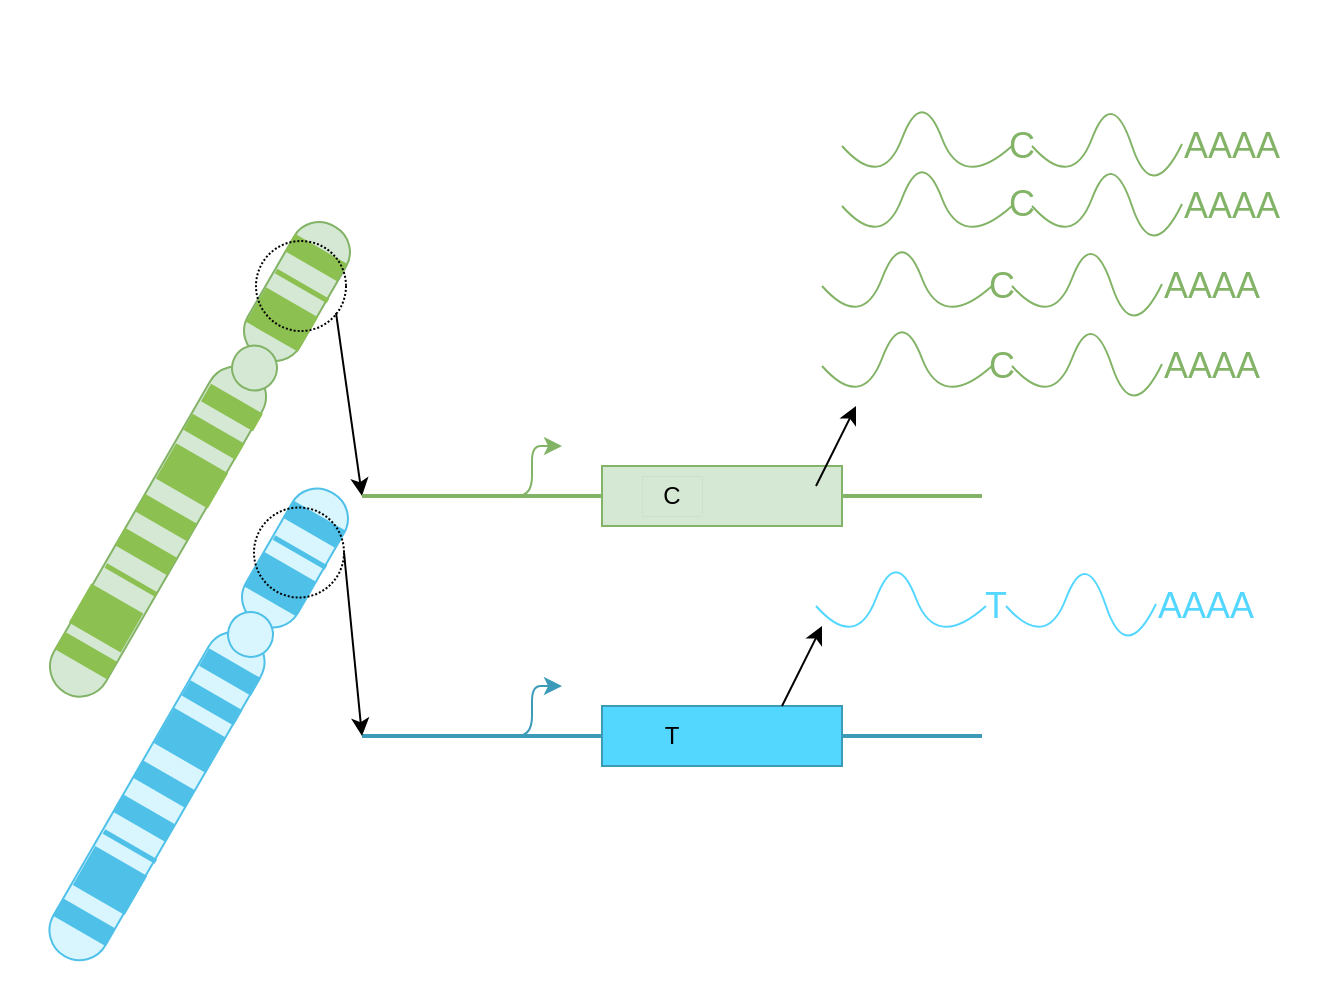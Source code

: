 <mxfile version="15.1.3" type="device"><diagram id="5Be4oJna8SVVUgm6Kha-" name="Page-1"><mxGraphModel dx="1173" dy="722" grid="1" gridSize="10" guides="1" tooltips="1" connect="1" arrows="1" fold="1" page="1" pageScale="1" pageWidth="827" pageHeight="1169" math="0" shadow="0"><root><mxCell id="0"/><mxCell id="1" parent="0"/><mxCell id="cfip8fDVMA4OtIaDAMiI-1" value="" style="group;rotation=30;" parent="1" vertex="1" connectable="0"><mxGeometry x="200" y="307.75" width="149" height="280" as="geometry"/></mxCell><mxCell id="cfip8fDVMA4OtIaDAMiI-148" value="" style="group;rotation=-60;" parent="cfip8fDVMA4OtIaDAMiI-1" vertex="1" connectable="0"><mxGeometry x="-95" y="174" width="269" height="30.62" as="geometry"/></mxCell><mxCell id="stuIi727ZDWlPbOQOr5--6" value="" style="rounded=1;whiteSpace=wrap;html=1;rotation=-60;fillColor=#d5e8d4;strokeColor=#82b366;arcSize=48;" parent="cfip8fDVMA4OtIaDAMiI-148" vertex="1"><mxGeometry x="145" y="-84" width="75" height="30" as="geometry"/></mxCell><mxCell id="stuIi727ZDWlPbOQOr5--7" value="" style="rounded=1;whiteSpace=wrap;html=1;rotation=-60;fillColor=#d5e8d4;strokeColor=#82b366;arcSize=50;" parent="cfip8fDVMA4OtIaDAMiI-148" vertex="1"><mxGeometry x="20" y="36" width="186" height="30" as="geometry"/></mxCell><mxCell id="stuIi727ZDWlPbOQOr5--11" value="" style="ellipse;whiteSpace=wrap;html=1;aspect=fixed;align=center;fillColor=#d5e8d4;strokeColor=#82b366;rotation=30;" parent="cfip8fDVMA4OtIaDAMiI-148" vertex="1"><mxGeometry x="150" y="-42" width="22.5" height="22.5" as="geometry"/></mxCell><mxCell id="stuIi727ZDWlPbOQOr5--14" value="" style="rounded=0;whiteSpace=wrap;html=1;align=center;strokeColor=none;fillColor=#8CC152;rotation=30;" parent="cfip8fDVMA4OtIaDAMiI-148" vertex="1"><mxGeometry x="177" y="-91" width="30" height="10" as="geometry"/></mxCell><mxCell id="stuIi727ZDWlPbOQOr5--16" value="" style="rounded=0;whiteSpace=wrap;html=1;align=center;strokeColor=none;fillColor=#8CC152;rotation=30;" parent="cfip8fDVMA4OtIaDAMiI-148" vertex="1"><mxGeometry x="160" y="-65" width="30" height="20" as="geometry"/></mxCell><mxCell id="stuIi727ZDWlPbOQOr5--39" value="" style="rounded=0;whiteSpace=wrap;html=1;align=center;strokeColor=none;fillColor=#8CC152;rotation=30;" parent="cfip8fDVMA4OtIaDAMiI-148" vertex="1"><mxGeometry x="62" y="108" width="30" height="10" as="geometry"/></mxCell><mxCell id="stuIi727ZDWlPbOQOr5--40" value="" style="rounded=0;whiteSpace=wrap;html=1;align=center;strokeColor=none;fillColor=#8CC152;rotation=30;" parent="cfip8fDVMA4OtIaDAMiI-148" vertex="1"><mxGeometry x="72" y="83" width="30" height="22.5" as="geometry"/></mxCell><mxCell id="stuIi727ZDWlPbOQOr5--41" value="" style="rounded=0;whiteSpace=wrap;html=1;align=center;strokeColor=none;fillColor=#8CC152;rotation=30;" parent="cfip8fDVMA4OtIaDAMiI-148" vertex="1"><mxGeometry x="85" y="74" width="29" height="2.5" as="geometry"/></mxCell><mxCell id="stuIi727ZDWlPbOQOr5--42" value="" style="rounded=0;whiteSpace=wrap;html=1;align=center;strokeColor=none;fillColor=#8CC152;rotation=30;" parent="cfip8fDVMA4OtIaDAMiI-148" vertex="1"><mxGeometry x="92" y="56" width="30" height="10" as="geometry"/></mxCell><mxCell id="stuIi727ZDWlPbOQOr5--43" value="" style="rounded=0;whiteSpace=wrap;html=1;align=center;strokeColor=none;fillColor=#8CC152;rotation=30;" parent="cfip8fDVMA4OtIaDAMiI-148" vertex="1"><mxGeometry x="102" y="39" width="30" height="10" as="geometry"/></mxCell><mxCell id="stuIi727ZDWlPbOQOr5--65" value="" style="rounded=0;whiteSpace=wrap;html=1;align=center;strokeColor=none;fillColor=#8CC152;rotation=30;" parent="cfip8fDVMA4OtIaDAMiI-148" vertex="1"><mxGeometry x="170" y="-73" width="30" height="2.5" as="geometry"/></mxCell><mxCell id="cfip8fDVMA4OtIaDAMiI-16" value="" style="rounded=0;whiteSpace=wrap;html=1;align=center;strokeColor=none;fillColor=#8CC152;rotation=30;" parent="cfip8fDVMA4OtIaDAMiI-148" vertex="1"><mxGeometry x="115" y="13" width="30" height="20.38" as="geometry"/></mxCell><mxCell id="cfip8fDVMA4OtIaDAMiI-17" value="" style="rounded=0;whiteSpace=wrap;html=1;align=center;strokeColor=none;fillColor=#8CC152;rotation=30;" parent="cfip8fDVMA4OtIaDAMiI-148" vertex="1"><mxGeometry x="126" y="-1" width="30" height="9.25" as="geometry"/></mxCell><mxCell id="cfip8fDVMA4OtIaDAMiI-18" value="" style="rounded=0;whiteSpace=wrap;html=1;align=center;strokeColor=none;fillColor=#8CC152;rotation=30;" parent="cfip8fDVMA4OtIaDAMiI-148" vertex="1"><mxGeometry x="135" y="-16" width="30" height="10" as="geometry"/></mxCell><mxCell id="GgyOvv5wMz1ehRPpLahj-8" value="" style="ellipse;whiteSpace=wrap;html=1;aspect=fixed;dashed=1;dashPattern=1 1;fillColor=none;" vertex="1" parent="cfip8fDVMA4OtIaDAMiI-148"><mxGeometry x="162" y="-94.25" width="45" height="45" as="geometry"/></mxCell><mxCell id="cfip8fDVMA4OtIaDAMiI-36" value="" style="group;rotation=30;" parent="1" vertex="1" connectable="0"><mxGeometry x="220" y="490" width="91" height="267.5" as="geometry"/></mxCell><mxCell id="cfip8fDVMA4OtIaDAMiI-37" value="" style="rounded=1;whiteSpace=wrap;html=1;rotation=-60;arcSize=48;fillColor=#D9F6FF;strokeColor=#4FC1E9;" parent="cfip8fDVMA4OtIaDAMiI-36" vertex="1"><mxGeometry x="29" y="41" width="75" height="30" as="geometry"/></mxCell><mxCell id="cfip8fDVMA4OtIaDAMiI-38" value="" style="rounded=1;whiteSpace=wrap;html=1;rotation=-60;arcSize=50;fillColor=#D9F6FF;strokeColor=#4FC1E9;" parent="cfip8fDVMA4OtIaDAMiI-36" vertex="1"><mxGeometry x="-95" y="160" width="185" height="30" as="geometry"/></mxCell><mxCell id="cfip8fDVMA4OtIaDAMiI-39" value="" style="ellipse;whiteSpace=wrap;html=1;aspect=fixed;align=center;rotation=30;fillColor=#D9F6FF;strokeColor=#4FC1E9;" parent="cfip8fDVMA4OtIaDAMiI-36" vertex="1"><mxGeometry x="33" y="83" width="22.5" height="22.5" as="geometry"/></mxCell><mxCell id="cfip8fDVMA4OtIaDAMiI-40" value="" style="rounded=0;whiteSpace=wrap;html=1;align=center;strokeColor=none;rotation=30;fillColor=#4FC1E9;" parent="cfip8fDVMA4OtIaDAMiI-36" vertex="1"><mxGeometry x="61" y="34" width="30" height="10" as="geometry"/></mxCell><mxCell id="cfip8fDVMA4OtIaDAMiI-41" value="" style="rounded=0;whiteSpace=wrap;html=1;align=center;strokeColor=none;rotation=30;fillColor=#4FC1E9;" parent="cfip8fDVMA4OtIaDAMiI-36" vertex="1"><mxGeometry x="44" y="59" width="30" height="20" as="geometry"/></mxCell><mxCell id="cfip8fDVMA4OtIaDAMiI-42" value="" style="rounded=0;whiteSpace=wrap;html=1;align=center;strokeColor=none;rotation=30;fillColor=#4FC1E9;" parent="cfip8fDVMA4OtIaDAMiI-36" vertex="1"><mxGeometry x="-54" y="233" width="30" height="10" as="geometry"/></mxCell><mxCell id="cfip8fDVMA4OtIaDAMiI-43" value="" style="rounded=0;whiteSpace=wrap;html=1;align=center;strokeColor=none;rotation=30;fillColor=#4FC1E9;" parent="cfip8fDVMA4OtIaDAMiI-36" vertex="1"><mxGeometry x="-41" y="206" width="30" height="22.5" as="geometry"/></mxCell><mxCell id="cfip8fDVMA4OtIaDAMiI-44" value="" style="rounded=0;whiteSpace=wrap;html=1;align=center;strokeColor=none;rotation=30;fillColor=#4FC1E9;" parent="cfip8fDVMA4OtIaDAMiI-36" vertex="1"><mxGeometry x="-31" y="199" width="30" height="2.5" as="geometry"/></mxCell><mxCell id="cfip8fDVMA4OtIaDAMiI-45" value="" style="rounded=0;whiteSpace=wrap;html=1;align=center;strokeColor=none;rotation=30;fillColor=#4FC1E9;" parent="cfip8fDVMA4OtIaDAMiI-36" vertex="1"><mxGeometry x="-24" y="181" width="30" height="10" as="geometry"/></mxCell><mxCell id="cfip8fDVMA4OtIaDAMiI-46" value="" style="rounded=0;whiteSpace=wrap;html=1;align=center;strokeColor=none;rotation=30;fillColor=#4FC1E9;" parent="cfip8fDVMA4OtIaDAMiI-36" vertex="1"><mxGeometry x="-14" y="164" width="30" height="10" as="geometry"/></mxCell><mxCell id="cfip8fDVMA4OtIaDAMiI-47" value="" style="rounded=0;whiteSpace=wrap;html=1;align=center;strokeColor=none;rotation=30;fillColor=#4FC1E9;" parent="cfip8fDVMA4OtIaDAMiI-36" vertex="1"><mxGeometry x="54" y="52" width="30" height="2.5" as="geometry"/></mxCell><mxCell id="cfip8fDVMA4OtIaDAMiI-48" value="" style="rounded=0;whiteSpace=wrap;html=1;align=center;strokeColor=none;rotation=30;fillColor=#4FC1E9;" parent="cfip8fDVMA4OtIaDAMiI-36" vertex="1"><mxGeometry x="-1" y="137" width="30" height="20.38" as="geometry"/></mxCell><mxCell id="cfip8fDVMA4OtIaDAMiI-49" value="" style="rounded=0;whiteSpace=wrap;html=1;align=center;strokeColor=none;rotation=30;fillColor=#4FC1E9;" parent="cfip8fDVMA4OtIaDAMiI-36" vertex="1"><mxGeometry x="10" y="124" width="30" height="8.87" as="geometry"/></mxCell><mxCell id="cfip8fDVMA4OtIaDAMiI-50" value="" style="rounded=0;whiteSpace=wrap;html=1;align=center;strokeColor=none;rotation=30;fillColor=#4FC1E9;" parent="cfip8fDVMA4OtIaDAMiI-36" vertex="1"><mxGeometry x="19" y="108" width="30" height="10" as="geometry"/></mxCell><mxCell id="GgyOvv5wMz1ehRPpLahj-9" value="" style="ellipse;whiteSpace=wrap;html=1;aspect=fixed;dashed=1;dashPattern=1 1;fillColor=none;" vertex="1" parent="cfip8fDVMA4OtIaDAMiI-36"><mxGeometry x="46" y="30.75" width="45" height="45" as="geometry"/></mxCell><mxCell id="GgyOvv5wMz1ehRPpLahj-10" style="edgeStyle=none;rounded=0;orthogonalLoop=1;jettySize=auto;html=1;exitX=0.889;exitY=0.798;exitDx=0;exitDy=0;entryX=0;entryY=0.5;entryDx=0;entryDy=0;entryPerimeter=0;exitPerimeter=0;" edge="1" parent="1" source="GgyOvv5wMz1ehRPpLahj-8" target="GgyOvv5wMz1ehRPpLahj-11"><mxGeometry relative="1" as="geometry"><mxPoint x="370" y="452.75" as="targetPoint"/><mxPoint x="272" y="490" as="sourcePoint"/></mxGeometry></mxCell><mxCell id="GgyOvv5wMz1ehRPpLahj-11" value="" style="line;strokeWidth=2;html=1;fillColor=#d5e8d4;strokeColor=#82b366;" vertex="1" parent="1"><mxGeometry x="320" y="510" width="120" height="10" as="geometry"/></mxCell><mxCell id="GgyOvv5wMz1ehRPpLahj-12" value="" style="rounded=0;whiteSpace=wrap;html=1;fillColor=#d5e8d4;strokeColor=#82b366;" vertex="1" parent="1"><mxGeometry x="440" y="500" width="120" height="30" as="geometry"/></mxCell><mxCell id="GgyOvv5wMz1ehRPpLahj-13" value="C" style="text;html=1;strokeColor=#82b366;fillColor=#d5e8d4;align=center;verticalAlign=middle;whiteSpace=wrap;rounded=0;strokeWidth=0;" vertex="1" parent="1"><mxGeometry x="460" y="505" width="30" height="20" as="geometry"/></mxCell><mxCell id="GgyOvv5wMz1ehRPpLahj-15" value="" style="line;strokeWidth=2;html=1;fillColor=#d5e8d4;strokeColor=#82b366;" vertex="1" parent="1"><mxGeometry x="560" y="510" width="70" height="10" as="geometry"/></mxCell><mxCell id="GgyOvv5wMz1ehRPpLahj-16" value="" style="edgeStyle=elbowEdgeStyle;endArrow=classic;html=1;fillColor=#d5e8d4;strokeColor=#82b366;" edge="1" parent="1"><mxGeometry width="50" height="50" relative="1" as="geometry"><mxPoint x="390" y="515" as="sourcePoint"/><mxPoint x="420" y="490" as="targetPoint"/><Array as="points"><mxPoint x="405" y="480"/></Array></mxGeometry></mxCell><mxCell id="GgyOvv5wMz1ehRPpLahj-23" value="" style="group;fontColor=#82B366;" vertex="1" connectable="0" parent="1"><mxGeometry x="570" y="380" width="190" height="60" as="geometry"/></mxCell><mxCell id="GgyOvv5wMz1ehRPpLahj-18" value="" style="curved=1;endArrow=none;html=1;startArrow=none;startFill=0;endFill=0;fillColor=#d5e8d4;strokeColor=#82b366;" edge="1" parent="GgyOvv5wMz1ehRPpLahj-23"><mxGeometry width="50" height="50" relative="1" as="geometry"><mxPoint x="-20" y="30" as="sourcePoint"/><mxPoint x="65" y="30" as="targetPoint"/><Array as="points"><mxPoint y="52.5"/><mxPoint x="20"/><mxPoint x="40" y="52.5"/></Array></mxGeometry></mxCell><mxCell id="GgyOvv5wMz1ehRPpLahj-20" value="C" style="text;html=1;align=center;verticalAlign=middle;whiteSpace=wrap;rounded=0;fontSize=18;fontColor=#82B366;" vertex="1" parent="GgyOvv5wMz1ehRPpLahj-23"><mxGeometry x="60" y="22.5" width="20" height="15" as="geometry"/></mxCell><mxCell id="GgyOvv5wMz1ehRPpLahj-21" value="" style="curved=1;endArrow=none;html=1;startArrow=none;startFill=0;endFill=0;fillColor=#d5e8d4;strokeColor=#82b366;" edge="1" parent="GgyOvv5wMz1ehRPpLahj-23"><mxGeometry width="50" height="50" relative="1" as="geometry"><mxPoint x="75" y="30" as="sourcePoint"/><mxPoint x="150" y="29" as="targetPoint"/><Array as="points"><mxPoint x="95" y="52.5"/><mxPoint x="115.0"/><mxPoint x="135" y="60"/></Array></mxGeometry></mxCell><mxCell id="GgyOvv5wMz1ehRPpLahj-22" value="AAAA" style="text;html=1;strokeColor=none;fillColor=none;align=center;verticalAlign=middle;whiteSpace=wrap;rounded=0;fontSize=18;fontColor=#82B366;" vertex="1" parent="GgyOvv5wMz1ehRPpLahj-23"><mxGeometry x="160" y="22.5" width="30" height="15" as="geometry"/></mxCell><mxCell id="GgyOvv5wMz1ehRPpLahj-24" value="" style="endArrow=classic;html=1;fontSize=18;exitX=0.75;exitY=0;exitDx=0;exitDy=0;" edge="1" parent="1"><mxGeometry width="50" height="50" relative="1" as="geometry"><mxPoint x="547" y="510" as="sourcePoint"/><mxPoint x="567" y="470" as="targetPoint"/></mxGeometry></mxCell><mxCell id="GgyOvv5wMz1ehRPpLahj-27" value="" style="group;fontColor=#82B366;" vertex="1" connectable="0" parent="1"><mxGeometry x="580" y="340" width="190" height="60" as="geometry"/></mxCell><mxCell id="GgyOvv5wMz1ehRPpLahj-28" value="" style="curved=1;endArrow=none;html=1;startArrow=none;startFill=0;endFill=0;fillColor=#d5e8d4;strokeColor=#82b366;" edge="1" parent="GgyOvv5wMz1ehRPpLahj-27"><mxGeometry width="50" height="50" relative="1" as="geometry"><mxPoint x="-20" y="30" as="sourcePoint"/><mxPoint x="65" y="30" as="targetPoint"/><Array as="points"><mxPoint y="52.5"/><mxPoint x="20"/><mxPoint x="40" y="52.5"/></Array></mxGeometry></mxCell><mxCell id="GgyOvv5wMz1ehRPpLahj-29" value="C" style="text;html=1;align=center;verticalAlign=middle;whiteSpace=wrap;rounded=0;fontSize=18;fontColor=#82B366;" vertex="1" parent="GgyOvv5wMz1ehRPpLahj-27"><mxGeometry x="60" y="20" width="20" height="17.5" as="geometry"/></mxCell><mxCell id="GgyOvv5wMz1ehRPpLahj-30" value="" style="curved=1;endArrow=none;html=1;startArrow=none;startFill=0;endFill=0;fillColor=#d5e8d4;strokeColor=#82b366;" edge="1" parent="GgyOvv5wMz1ehRPpLahj-27"><mxGeometry width="50" height="50" relative="1" as="geometry"><mxPoint x="75" y="30" as="sourcePoint"/><mxPoint x="150" y="29" as="targetPoint"/><Array as="points"><mxPoint x="95" y="52.5"/><mxPoint x="115.0"/><mxPoint x="135" y="60"/></Array></mxGeometry></mxCell><mxCell id="GgyOvv5wMz1ehRPpLahj-31" value="AAAA" style="text;html=1;strokeColor=none;fillColor=none;align=center;verticalAlign=middle;whiteSpace=wrap;rounded=0;fontSize=18;fontColor=#82B366;" vertex="1" parent="GgyOvv5wMz1ehRPpLahj-27"><mxGeometry x="160" y="22.5" width="30" height="15" as="geometry"/></mxCell><mxCell id="GgyOvv5wMz1ehRPpLahj-32" value="" style="group;fontColor=#82B366;" vertex="1" connectable="0" parent="1"><mxGeometry x="607" y="440" width="190" height="60" as="geometry"/></mxCell><mxCell id="GgyOvv5wMz1ehRPpLahj-33" value="" style="curved=1;endArrow=none;html=1;startArrow=none;startFill=0;endFill=0;fillColor=#d5e8d4;strokeColor=#82b366;" edge="1" parent="GgyOvv5wMz1ehRPpLahj-32"><mxGeometry width="50" height="50" relative="1" as="geometry"><mxPoint x="-57" y="10" as="sourcePoint"/><mxPoint x="28" y="10" as="targetPoint"/><Array as="points"><mxPoint x="-37" y="32.5"/><mxPoint x="-17" y="-20"/><mxPoint x="3" y="32.5"/></Array></mxGeometry></mxCell><mxCell id="GgyOvv5wMz1ehRPpLahj-34" value="C" style="text;html=1;align=center;verticalAlign=middle;whiteSpace=wrap;rounded=0;fontSize=18;fontColor=#82B366;" vertex="1" parent="GgyOvv5wMz1ehRPpLahj-32"><mxGeometry x="23" y="2.5" width="20" height="15" as="geometry"/></mxCell><mxCell id="GgyOvv5wMz1ehRPpLahj-35" value="" style="curved=1;endArrow=none;html=1;startArrow=none;startFill=0;endFill=0;fillColor=#d5e8d4;strokeColor=#82b366;" edge="1" parent="GgyOvv5wMz1ehRPpLahj-32"><mxGeometry width="50" height="50" relative="1" as="geometry"><mxPoint x="38" y="10" as="sourcePoint"/><mxPoint x="113" y="9" as="targetPoint"/><Array as="points"><mxPoint x="58" y="32.5"/><mxPoint x="78.0" y="-20"/><mxPoint x="98" y="40"/></Array></mxGeometry></mxCell><mxCell id="GgyOvv5wMz1ehRPpLahj-36" value="AAAA" style="text;html=1;strokeColor=none;fillColor=none;align=center;verticalAlign=middle;whiteSpace=wrap;rounded=0;fontSize=18;fontColor=#82B366;" vertex="1" parent="GgyOvv5wMz1ehRPpLahj-32"><mxGeometry x="123" y="2.5" width="30" height="15" as="geometry"/></mxCell><mxCell id="GgyOvv5wMz1ehRPpLahj-37" value="" style="group;fontColor=#82B366;" vertex="1" connectable="0" parent="1"><mxGeometry x="610" y="267.75" width="190" height="60" as="geometry"/></mxCell><mxCell id="GgyOvv5wMz1ehRPpLahj-38" value="" style="curved=1;endArrow=none;html=1;startArrow=none;startFill=0;endFill=0;fillColor=#d5e8d4;strokeColor=#82b366;" edge="1" parent="GgyOvv5wMz1ehRPpLahj-37"><mxGeometry width="50" height="50" relative="1" as="geometry"><mxPoint x="-50" y="72.25" as="sourcePoint"/><mxPoint x="35" y="72.25" as="targetPoint"/><Array as="points"><mxPoint x="-30" y="94.75"/><mxPoint x="-10" y="42.25"/><mxPoint x="10" y="94.75"/></Array></mxGeometry></mxCell><mxCell id="GgyOvv5wMz1ehRPpLahj-39" value="C" style="text;html=1;align=center;verticalAlign=middle;whiteSpace=wrap;rounded=0;fontSize=18;fontColor=#82B366;" vertex="1" parent="GgyOvv5wMz1ehRPpLahj-37"><mxGeometry x="30" y="64.75" width="20" height="15" as="geometry"/></mxCell><mxCell id="GgyOvv5wMz1ehRPpLahj-40" value="" style="curved=1;endArrow=none;html=1;startArrow=none;startFill=0;endFill=0;fillColor=#d5e8d4;strokeColor=#82b366;" edge="1" parent="GgyOvv5wMz1ehRPpLahj-37"><mxGeometry width="50" height="50" relative="1" as="geometry"><mxPoint x="45" y="72.25" as="sourcePoint"/><mxPoint x="120" y="71.25" as="targetPoint"/><Array as="points"><mxPoint x="65" y="94.75"/><mxPoint x="85.0" y="42.25"/><mxPoint x="105" y="102.25"/></Array></mxGeometry></mxCell><mxCell id="GgyOvv5wMz1ehRPpLahj-41" value="AAAA" style="text;html=1;strokeColor=none;fillColor=none;align=center;verticalAlign=middle;whiteSpace=wrap;rounded=0;fontSize=18;fontColor=#82B366;" vertex="1" parent="GgyOvv5wMz1ehRPpLahj-37"><mxGeometry x="130" y="64.75" width="30" height="15" as="geometry"/></mxCell><mxCell id="GgyOvv5wMz1ehRPpLahj-42" value="" style="line;strokeWidth=2;html=1;fillColor=#d5e8d4;strokeColor=#3C9BB8;" vertex="1" parent="1"><mxGeometry x="320" y="630" width="120" height="10" as="geometry"/></mxCell><mxCell id="GgyOvv5wMz1ehRPpLahj-43" value="" style="rounded=0;whiteSpace=wrap;html=1;fillColor=#54D7FF;strokeColor=#3C9BB8;" vertex="1" parent="1"><mxGeometry x="440" y="620" width="120" height="30" as="geometry"/></mxCell><mxCell id="GgyOvv5wMz1ehRPpLahj-44" value="T" style="text;html=1;align=center;verticalAlign=middle;whiteSpace=wrap;rounded=0;strokeWidth=0;strokeColor=#54D7FF;fillColor=#54D7FF;" vertex="1" parent="1"><mxGeometry x="460" y="625" width="30" height="20" as="geometry"/></mxCell><mxCell id="GgyOvv5wMz1ehRPpLahj-45" value="" style="line;strokeWidth=2;html=1;fillColor=#d5e8d4;strokeColor=#3C9BB8;" vertex="1" parent="1"><mxGeometry x="560" y="630" width="70" height="10" as="geometry"/></mxCell><mxCell id="GgyOvv5wMz1ehRPpLahj-46" value="" style="edgeStyle=elbowEdgeStyle;endArrow=classic;html=1;fillColor=#d5e8d4;strokeColor=#3C9BB8;" edge="1" parent="1"><mxGeometry width="50" height="50" relative="1" as="geometry"><mxPoint x="390" y="635" as="sourcePoint"/><mxPoint x="420" y="610" as="targetPoint"/><Array as="points"><mxPoint x="405" y="600"/></Array></mxGeometry></mxCell><mxCell id="GgyOvv5wMz1ehRPpLahj-52" value="" style="endArrow=classic;html=1;fontSize=18;exitX=0.75;exitY=0;exitDx=0;exitDy=0;" edge="1" parent="1" source="GgyOvv5wMz1ehRPpLahj-43"><mxGeometry width="50" height="50" relative="1" as="geometry"><mxPoint x="600" y="700" as="sourcePoint"/><mxPoint x="550" y="580" as="targetPoint"/></mxGeometry></mxCell><mxCell id="GgyOvv5wMz1ehRPpLahj-70" style="rounded=0;orthogonalLoop=1;jettySize=auto;html=1;exitX=1;exitY=0.5;exitDx=0;exitDy=0;entryX=0;entryY=0.5;entryDx=0;entryDy=0;entryPerimeter=0;fontSize=18;fontColor=#54D7FF;startArrow=none;startFill=0;endArrow=classic;endFill=1;" edge="1" parent="1" source="GgyOvv5wMz1ehRPpLahj-9" target="GgyOvv5wMz1ehRPpLahj-42"><mxGeometry relative="1" as="geometry"/></mxCell><mxCell id="GgyOvv5wMz1ehRPpLahj-60" value="T" style="text;html=1;align=center;verticalAlign=middle;whiteSpace=wrap;rounded=0;fontSize=18;fontColor=#54D7FF;" vertex="1" parent="1"><mxGeometry x="627" y="562.5" width="20" height="15" as="geometry"/></mxCell><mxCell id="GgyOvv5wMz1ehRPpLahj-62" value="AAAA" style="text;html=1;fillColor=none;align=center;verticalAlign=middle;whiteSpace=wrap;rounded=0;fontSize=18;fontColor=#54D7FF;" vertex="1" parent="1"><mxGeometry x="727" y="562.5" width="30" height="15" as="geometry"/></mxCell><mxCell id="GgyOvv5wMz1ehRPpLahj-59" value="" style="curved=1;endArrow=none;html=1;startArrow=none;startFill=0;endFill=0;fillColor=#d5e8d4;strokeColor=#54D7FF;" edge="1" parent="1"><mxGeometry width="50" height="50" relative="1" as="geometry"><mxPoint x="547" y="570" as="sourcePoint"/><mxPoint x="632" y="570" as="targetPoint"/><Array as="points"><mxPoint x="567" y="592.5"/><mxPoint x="587" y="540"/><mxPoint x="607" y="592.5"/></Array></mxGeometry></mxCell><mxCell id="GgyOvv5wMz1ehRPpLahj-61" value="" style="curved=1;endArrow=none;html=1;startArrow=none;startFill=0;endFill=0;fillColor=#d5e8d4;strokeColor=#54D7FF;" edge="1" parent="1"><mxGeometry width="50" height="50" relative="1" as="geometry"><mxPoint x="642" y="570" as="sourcePoint"/><mxPoint x="717" y="569" as="targetPoint"/><Array as="points"><mxPoint x="662" y="592.5"/><mxPoint x="682" y="540"/><mxPoint x="702" y="600"/></Array></mxGeometry></mxCell></root></mxGraphModel></diagram></mxfile>